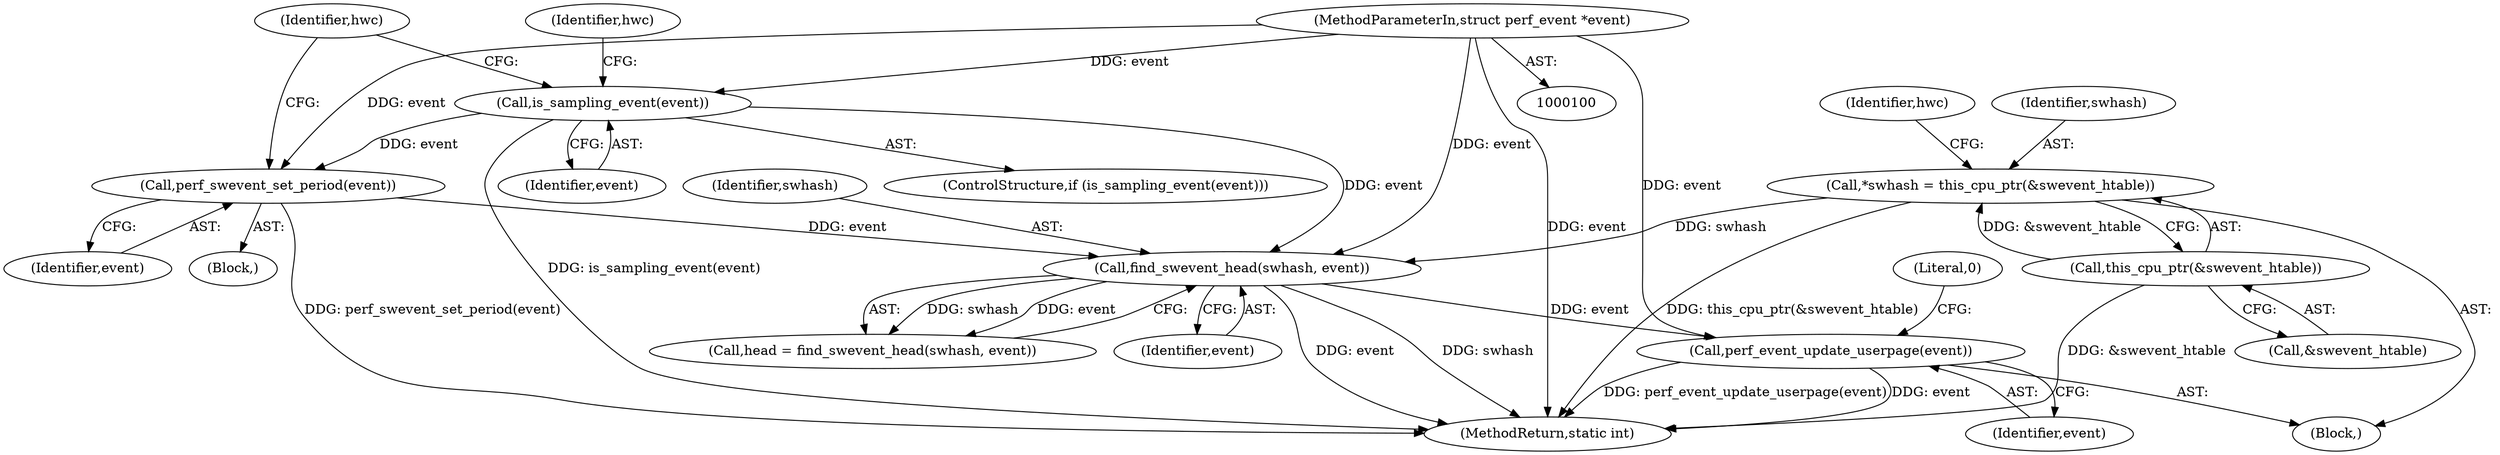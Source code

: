 digraph "0_linux_12ca6ad2e3a896256f086497a7c7406a547ee373_1@API" {
"1000157" [label="(Call,perf_event_update_userpage(event))"];
"1000141" [label="(Call,find_swevent_head(swhash, event))"];
"1000105" [label="(Call,*swhash = this_cpu_ptr(&swevent_htable))"];
"1000107" [label="(Call,this_cpu_ptr(&swevent_htable))"];
"1000129" [label="(Call,perf_swevent_set_period(event))"];
"1000119" [label="(Call,is_sampling_event(event))"];
"1000101" [label="(MethodParameterIn,struct perf_event *event)"];
"1000157" [label="(Call,perf_event_update_userpage(event))"];
"1000101" [label="(MethodParameterIn,struct perf_event *event)"];
"1000141" [label="(Call,find_swevent_head(swhash, event))"];
"1000142" [label="(Identifier,swhash)"];
"1000119" [label="(Call,is_sampling_event(event))"];
"1000105" [label="(Call,*swhash = this_cpu_ptr(&swevent_htable))"];
"1000103" [label="(Block,)"];
"1000108" [label="(Call,&swevent_htable)"];
"1000118" [label="(ControlStructure,if (is_sampling_event(event)))"];
"1000161" [label="(MethodReturn,static int)"];
"1000129" [label="(Call,perf_swevent_set_period(event))"];
"1000160" [label="(Literal,0)"];
"1000106" [label="(Identifier,swhash)"];
"1000112" [label="(Identifier,hwc)"];
"1000133" [label="(Identifier,hwc)"];
"1000107" [label="(Call,this_cpu_ptr(&swevent_htable))"];
"1000158" [label="(Identifier,event)"];
"1000139" [label="(Call,head = find_swevent_head(swhash, event))"];
"1000120" [label="(Identifier,event)"];
"1000130" [label="(Identifier,event)"];
"1000143" [label="(Identifier,event)"];
"1000121" [label="(Block,)"];
"1000124" [label="(Identifier,hwc)"];
"1000157" -> "1000103"  [label="AST: "];
"1000157" -> "1000158"  [label="CFG: "];
"1000158" -> "1000157"  [label="AST: "];
"1000160" -> "1000157"  [label="CFG: "];
"1000157" -> "1000161"  [label="DDG: perf_event_update_userpage(event)"];
"1000157" -> "1000161"  [label="DDG: event"];
"1000141" -> "1000157"  [label="DDG: event"];
"1000101" -> "1000157"  [label="DDG: event"];
"1000141" -> "1000139"  [label="AST: "];
"1000141" -> "1000143"  [label="CFG: "];
"1000142" -> "1000141"  [label="AST: "];
"1000143" -> "1000141"  [label="AST: "];
"1000139" -> "1000141"  [label="CFG: "];
"1000141" -> "1000161"  [label="DDG: swhash"];
"1000141" -> "1000161"  [label="DDG: event"];
"1000141" -> "1000139"  [label="DDG: swhash"];
"1000141" -> "1000139"  [label="DDG: event"];
"1000105" -> "1000141"  [label="DDG: swhash"];
"1000129" -> "1000141"  [label="DDG: event"];
"1000119" -> "1000141"  [label="DDG: event"];
"1000101" -> "1000141"  [label="DDG: event"];
"1000105" -> "1000103"  [label="AST: "];
"1000105" -> "1000107"  [label="CFG: "];
"1000106" -> "1000105"  [label="AST: "];
"1000107" -> "1000105"  [label="AST: "];
"1000112" -> "1000105"  [label="CFG: "];
"1000105" -> "1000161"  [label="DDG: this_cpu_ptr(&swevent_htable)"];
"1000107" -> "1000105"  [label="DDG: &swevent_htable"];
"1000107" -> "1000108"  [label="CFG: "];
"1000108" -> "1000107"  [label="AST: "];
"1000107" -> "1000161"  [label="DDG: &swevent_htable"];
"1000129" -> "1000121"  [label="AST: "];
"1000129" -> "1000130"  [label="CFG: "];
"1000130" -> "1000129"  [label="AST: "];
"1000133" -> "1000129"  [label="CFG: "];
"1000129" -> "1000161"  [label="DDG: perf_swevent_set_period(event)"];
"1000119" -> "1000129"  [label="DDG: event"];
"1000101" -> "1000129"  [label="DDG: event"];
"1000119" -> "1000118"  [label="AST: "];
"1000119" -> "1000120"  [label="CFG: "];
"1000120" -> "1000119"  [label="AST: "];
"1000124" -> "1000119"  [label="CFG: "];
"1000133" -> "1000119"  [label="CFG: "];
"1000119" -> "1000161"  [label="DDG: is_sampling_event(event)"];
"1000101" -> "1000119"  [label="DDG: event"];
"1000101" -> "1000100"  [label="AST: "];
"1000101" -> "1000161"  [label="DDG: event"];
}

